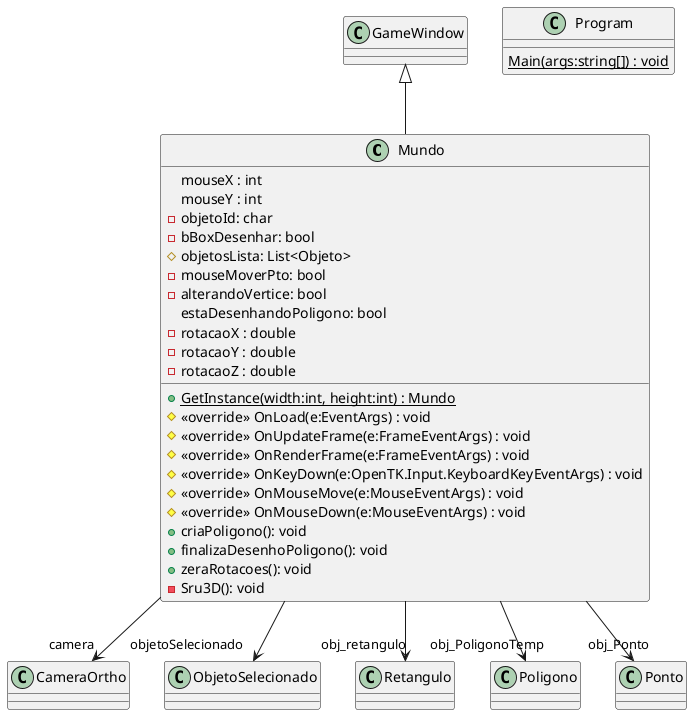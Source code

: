 @startuml Mundo
class Mundo {
    + {static} GetInstance(width:int, height:int) : Mundo
    mouseX : int
    mouseY : int
    - objetoId: char
    - bBoxDesenhar: bool
    # objetosLista: List<Objeto>
    - mouseMoverPto: bool
    - alterandoVertice: bool
    estaDesenhandoPoligono: bool
    - rotacaoX : double
    - rotacaoY : double
    - rotacaoZ : double
    # <<override>> OnLoad(e:EventArgs) : void
    # <<override>> OnUpdateFrame(e:FrameEventArgs) : void
    # <<override>> OnRenderFrame(e:FrameEventArgs) : void
    # <<override>> OnKeyDown(e:OpenTK.Input.KeyboardKeyEventArgs) : void
    # <<override>> OnMouseMove(e:MouseEventArgs) : void
    # <<override>> OnMouseDown(e:MouseEventArgs) : void
    + criaPoligono(): void
    + finalizaDesenhoPoligono(): void
    + zeraRotacoes(): void
    - Sru3D(): void
}
class Program {
    {static} Main(args:string[]) : void
}
GameWindow <|-- Mundo
Mundo --> "camera" CameraOrtho
Mundo --> "objetoSelecionado" ObjetoSelecionado
Mundo --> "obj_retangulo" Retangulo
Mundo --> "obj_PoligonoTemp" Poligono
Mundo --> "obj_Ponto" Ponto
@enduml
